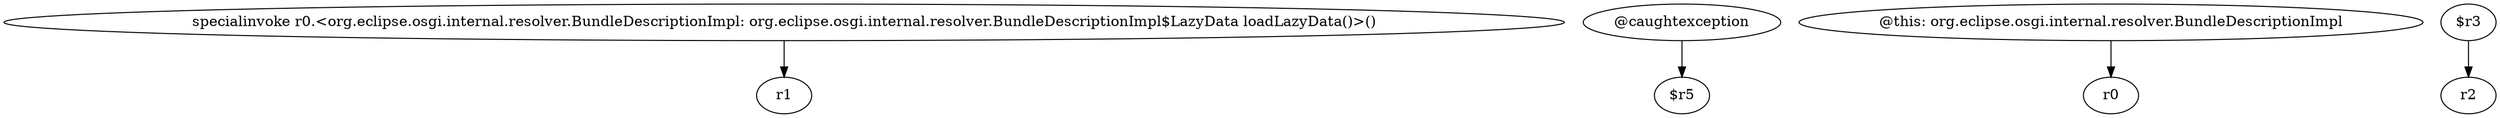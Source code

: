 digraph g {
0[label="specialinvoke r0.<org.eclipse.osgi.internal.resolver.BundleDescriptionImpl: org.eclipse.osgi.internal.resolver.BundleDescriptionImpl$LazyData loadLazyData()>()"]
1[label="r1"]
0->1[label=""]
2[label="@caughtexception"]
3[label="$r5"]
2->3[label=""]
4[label="@this: org.eclipse.osgi.internal.resolver.BundleDescriptionImpl"]
5[label="r0"]
4->5[label=""]
6[label="$r3"]
7[label="r2"]
6->7[label=""]
}